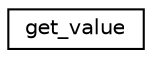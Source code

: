 digraph "Graphical Class Hierarchy"
{
 // INTERACTIVE_SVG=YES
 // LATEX_PDF_SIZE
  edge [fontname="Helvetica",fontsize="10",labelfontname="Helvetica",labelfontsize="10"];
  node [fontname="Helvetica",fontsize="10",shape=record];
  rankdir="LR";
  Node0 [label="get_value",height=0.2,width=0.4,color="black", fillcolor="white", style="filled",URL="$interfaceyaml__parser__mod_1_1get__value.html",tooltip="Private c function that get the value from a key_id in a yaml file."];
}
